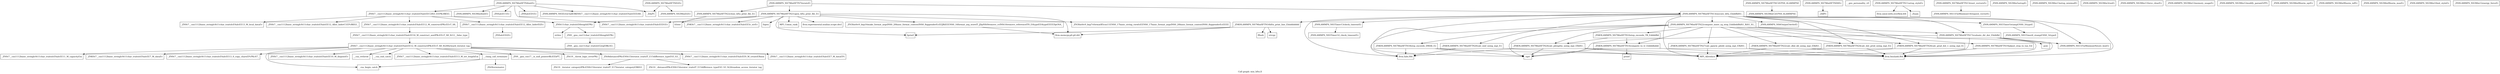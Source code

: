 digraph "Call graph: min_hftn.ll" {
	label="Call graph: min_hftn.ll";

	Node0x55705c28a290 [shape=record,label="{_ZNSt7__cxx1112basic_stringIcSt11char_traitsIcESaIcEE12_Alloc_hiderC1EPcRKS3_}"];
	Node0x55705c1dfc30 [shape=record,label="{_ZN9LAMMPS_NS7MinHFTNC2EPNS_6LAMMPSE}"];
	Node0x55705c1dfc30 -> Node0x55705c20b2c0;
	Node0x55705c20b2c0 [shape=record,label="{_ZN9LAMMPS_NS3MinC2EPNS_6LAMMPSE}"];
	Node0x55705c208a60 [shape=record,label="{_ZN9LAMMPS_NS7MinHFTND2Ev}"];
	Node0x55705c208a60 -> Node0x55705c1e8760;
	Node0x55705c208a60 -> Node0x55705c1e7870;
	Node0x55705c1e8760 [shape=record,label="{_ZdaPv}"];
	Node0x55705c1e7870 [shape=record,label="{_ZN9LAMMPS_NS3MinD2Ev}"];
	Node0x55705c22b030 [shape=record,label="{_ZN9LAMMPS_NS7MinHFTND0Ev}"];
	Node0x55705c22b030 -> Node0x55705c23e330;
	Node0x55705c23e330 [shape=record,label="{_ZdlPv}"];
	Node0x55705c23d440 [shape=record,label="{_ZN9LAMMPS_NS7MinHFTN4initEv}"];
	Node0x55705c23d440 -> Node0x55705c23aa30;
	Node0x55705c23d440 -> Node0x55705c22f7d0;
	Node0x55705c23d440 -> Node0x55705c2119a0;
	Node0x55705c23d440 -> Node0x55705c1e8760;
	Node0x55705c23d440 -> Node0x55705c256370;
	Node0x55705c23d440 -> Node0x55705c270550;
	Node0x55705c23d440 -> Node0x55705c26f130;
	Node0x55705c23aa30 [shape=record,label="{_ZN9LAMMPS_NS3Min4initEv}"];
	Node0x55705c270550 [shape=record,label="{_ZN9LAMMPS_NS5Error3allERKNSt7__cxx1112basic_stringIcSt11char_traitsIcESaIcEEEiS8_}"];
	Node0x55705c22f7d0 [shape=record,label="{_ZNSaIcEC1Ev}"];
	Node0x55705c2119a0 [shape=record,label="{_ZNSt7__cxx1112basic_stringIcSt11char_traitsIcESaIcEEC2IS3_EEPKcRKS3_}"];
	Node0x55705c2119a0 -> Node0x55705c27e270;
	Node0x55705c2119a0 -> Node0x55705c28a290;
	Node0x55705c2119a0 -> Node0x55705c289e60;
	Node0x55705c2119a0 -> Node0x55705c2824a0;
	Node0x55705c2119a0 -> Node0x55705c2818a0;
	Node0x55705c2a4ad0 [shape=record,label="{_ZN9LAMMPS_NS7MinHFTN7iterateEi}"];
	Node0x55705c2a4ad0 -> Node0x55705c2aebb0;
	Node0x55705c2a4ad0 -> Node0x55705c2ae000;
	Node0x55705c2a4ad0 -> Node0x55705c2bffd0;
	Node0x55705c2824a0 [shape=record,label="{_ZNSt7__cxx1112basic_stringIcSt11char_traitsIcESaIcEE12_M_constructIPKcEEvT_S8_}"];
	Node0x55705c2824a0 -> Node0x55705c1d3dc0;
	Node0x55705c29e010 [shape=record,label="{__gxx_personality_v0}"];
	Node0x55705c26f130 [shape=record,label="{_ZNSt7__cxx1112basic_stringIcSt11char_traitsIcESaIcEED1Ev}"];
	Node0x55705c256370 [shape=record,label="{_ZNSaIcED1Ev}"];
	Node0x55705c29a2d0 [shape=record,label="{_ZN9LAMMPS_NS7MinHFTN11setup_styleEv}"];
	Node0x55705c29a2d0 -> Node0x55705c2947f0;
	Node0x55705c29a2d0 -> Node0x55705c294420;
	Node0x55705c2947f0 [shape=record,label="{llvm.umul.with.overflow.i64}"];
	Node0x55705c294420 [shape=record,label="{_Znam}"];
	Node0x55705c2a8280 [shape=record,label="{_ZN9LAMMPS_NS7MinHFTN13reset_vectorsEv}"];
	Node0x55705c2a8280 -> Node0x55705c2b6c30;
	Node0x55705c2b6c30 [shape=record,label="{_ZN9LAMMPS_NS11FixMinimize14request_vectorEi}"];
	Node0x55705c2aebb0 [shape=record,label="{_ZN9LAMMPS_NS7MinHFTN21open_hftn_print_file_Ev}"];
	Node0x55705c2aebb0 -> Node0x55705c2c9c10;
	Node0x55705c2aebb0 -> Node0x55705c289e60;
	Node0x55705c2aebb0 -> Node0x55705c2c6ff0;
	Node0x55705c2aebb0 -> Node0x55705c2c3630;
	Node0x55705c2aebb0 -> Node0x55705c2b4650;
	Node0x55705c2aebb0 -> Node0x55705c2ddba0;
	Node0x55705c2aebb0 -> Node0x55705c2b0a90;
	Node0x55705c2aebb0 -> Node0x55705c2d4290;
	Node0x55705c2aebb0 -> Node0x55705c26f130;
	Node0x55705c2aebb0 -> Node0x55705c2e1b00;
	Node0x55705c2ddba0 [shape=record,label="{_ZN3fmt6v9_lmp7vformatB5cxx11ENS0_17basic_string_viewIcEENS0_17basic_format_argsINS0_20basic_format_contextINS0_8appenderEcEEEE}"];
	Node0x55705c2ae000 [shape=record,label="{_ZN9LAMMPS_NS7MinHFTN13execute_hftn_EbddRdS1_}"];
	Node0x55705c2ae000 -> Node0x55705c2ee5b0;
	Node0x55705c2ae000 -> Node0x55705c2e9730;
	Node0x55705c2ae000 -> Node0x55705c2e5f00;
	Node0x55705c2ae000 -> Node0x55705c2ce640;
	Node0x55705c2ae000 -> Node0x55705c264210;
	Node0x55705c2ae000 -> Node0x55705c25d4f0;
	Node0x55705c2ae000 -> Node0x55705c259650;
	Node0x55705c2ae000 -> Node0x55705c318ef0;
	Node0x55705c2ae000 -> Node0x55705c31d8d0;
	Node0x55705c2ae000 -> Node0x55705c30faf0;
	Node0x55705c2ae000 -> Node0x55705c2f7b30;
	Node0x55705c2ae000 -> Node0x55705c304ab0;
	Node0x55705c2ae000 -> Node0x55705c30b330;
	Node0x55705c2ae000 -> Node0x55705c2f3bf0;
	Node0x55705c2bffd0 [shape=record,label="{_ZN9LAMMPS_NS7MinHFTN22close_hftn_print_file_Ev}"];
	Node0x55705c2bffd0 -> Node0x55705c30e6b0;
	Node0x55705c2ee5b0 [shape=record,label="{_ZN9LAMMPS_NS11FixMinimize9store_boxEv}"];
	Node0x55705c2e9730 [shape=record,label="{_ZNK9LAMMPS_NS7MinHFTN20calc_xinf_using_mpi_Ev}"];
	Node0x55705c2e9730 -> Node0x55705c304ab0;
	Node0x55705c2e9730 -> Node0x55705c2e5f00;
	Node0x55705c2e5f00 [shape=record,label="{MPI_Allreduce}"];
	Node0x55705c2ce640 [shape=record,label="{sqrt}"];
	Node0x55705c264210 [shape=record,label="{_ZNK9LAMMPS_NS7MinHFTN16hftn_print_line_Ebiiddidddd}"];
	Node0x55705c264210 -> Node0x55705c2c3630;
	Node0x55705c264210 -> Node0x55705c1e89d0;
	Node0x55705c264210 -> Node0x55705c2e1b00;
	Node0x55705c264210 -> Node0x55705c32f280;
	Node0x55705c25d4f0 [shape=record,label="{_ZN9LAMMPS_NS5Timer13check_timeoutEi}"];
	Node0x55705c25d4f0 -> Node0x55705c1bd060;
	Node0x55705c259650 [shape=record,label="{_ZN9LAMMPS_NS7MinHFTN22compute_inner_cg_step_EddibddRdS1_RiS1_S1_}"];
	Node0x55705c259650 -> Node0x55705c1baa10;
	Node0x55705c259650 -> Node0x55705c2ce640;
	Node0x55705c259650 -> Node0x55705c30faf0;
	Node0x55705c259650 -> Node0x55705c2f7b30;
	Node0x55705c259650 -> Node0x55705c304ab0;
	Node0x55705c259650 -> Node0x55705c33c270;
	Node0x55705c259650 -> Node0x55705c1cbc30;
	Node0x55705c259650 -> Node0x55705c2f3bf0;
	Node0x55705c259650 -> Node0x55705c1bb590;
	Node0x55705c259650 -> Node0x55705c33c510;
	Node0x55705c259650 -> Node0x55705c1c78d0;
	Node0x55705c259650 -> Node0x55705c1bd310;
	Node0x55705c259650 -> Node0x55705c30b330;
	Node0x55705c304ab0 [shape=record,label="{llvm.fabs.f64}"];
	Node0x55705c2f7b30 [shape=record,label="{_ZNK9LAMMPS_NS7MinHFTN24calc_dot_prod_using_mpi_Eii}"];
	Node0x55705c2f7b30 -> Node0x55705c30faf0;
	Node0x55705c2f7b30 -> Node0x55705c2e5f00;
	Node0x55705c30faf0 [shape=record,label="{llvm.fmuladd.f64}"];
	Node0x55705c318ef0 [shape=record,label="{_ZN9LAMMPS_NS5Timer5stampENS0_5ttypeE}"];
	Node0x55705c318ef0 -> Node0x55705c1de0e0;
	Node0x55705c31d8d0 [shape=record,label="{_ZN9LAMMPS_NS6Output5writeEl}"];
	Node0x55705c1bb590 [shape=record,label="{_ZNK9LAMMPS_NS7MinHFTN22calc_dhd_dd_using_mpi_ERdS1_}"];
	Node0x55705c1bb590 -> Node0x55705c30faf0;
	Node0x55705c1bb590 -> Node0x55705c2e5f00;
	Node0x55705c2f3bf0 [shape=record,label="{_ZN9LAMMPS_NS7MinHFTN17evaluate_dir_der_EbiibRd}"];
	Node0x55705c2f3bf0 -> Node0x55705c30faf0;
	Node0x55705c2f3bf0 -> Node0x55705c2e5f00;
	Node0x55705c2f3bf0 -> Node0x55705c2ee5b0;
	Node0x55705c2f3bf0 -> Node0x55705c2ce640;
	Node0x55705c2f3bf0 -> Node0x55705c1e4460;
	Node0x55705c30b330 [shape=record,label="{_ZNK9LAMMPS_NS7MinHFTN26calc_grad_dot_v_using_mpi_Ei}"];
	Node0x55705c30b330 -> Node0x55705c30faf0;
	Node0x55705c30b330 -> Node0x55705c2e5f00;
	Node0x55705c1bd310 [shape=record,label="{_ZNK9LAMMPS_NS7MinHFTN14compute_to_tr_Eddddbddd}"];
	Node0x55705c1bd310 -> Node0x55705c1d8e10;
	Node0x55705c1bd310 -> Node0x55705c30faf0;
	Node0x55705c1bd310 -> Node0x55705c2ce640;
	Node0x55705c1baa10 [shape=record,label="{_ZNK9LAMMPS_NS7MinHFTN24calc_plengths_using_mpi_ERdS1_}"];
	Node0x55705c1baa10 -> Node0x55705c30faf0;
	Node0x55705c1baa10 -> Node0x55705c304ab0;
	Node0x55705c1baa10 -> Node0x55705c2ce640;
	Node0x55705c1baa10 -> Node0x55705c2e5f00;
	Node0x55705c1c78d0 [shape=record,label="{_ZNK9LAMMPS_NS7MinHFTN27calc_ppnew_pdold_using_mpi_ERdS1_}"];
	Node0x55705c1c78d0 -> Node0x55705c30faf0;
	Node0x55705c1c78d0 -> Node0x55705c2e5f00;
	Node0x55705c33c510 [shape=record,label="{_ZNK9LAMMPS_NS7MinHFTN16step_exceeds_TR_EddddRd}"];
	Node0x55705c33c510 -> Node0x55705c1baa10;
	Node0x55705c33c510 -> Node0x55705c1bd310;
	Node0x55705c33c270 [shape=record,label="{_ZN9LAMMPS_NS7MinHFTN19adjust_step_to_tau_Ed}"];
	Node0x55705c33c270 -> Node0x55705c30faf0;
	Node0x55705c1cbc30 [shape=record,label="{_ZNK9LAMMPS_NS7MinHFTN18step_exceeds_DMAX_Ev}"];
	Node0x55705c1cbc30 -> Node0x55705c2ce640;
	Node0x55705c1cbc30 -> Node0x55705c304ab0;
	Node0x55705c1cbc30 -> Node0x55705c2e5f00;
	Node0x55705c1d8e10 [shape=record,label="{printf}"];
	Node0x55705c1e4460 [shape=record,label="{pow}"];
	Node0x55705c2c9c10 [shape=record,label="{MPI_Comm_rank}"];
	Node0x55705c2d4290 [shape=record,label="{fopen}"];
	Node0x55705c2b0a90 [shape=record,label="{_ZNKSt7__cxx1112basic_stringIcSt11char_traitsIcESaIcEE5c_strEv}"];
	Node0x55705c2e1b00 [shape=record,label="{fprintf}"];
	Node0x55705c2c3630 [shape=record,label="{llvm.memcpy.p0.p0.i64}"];
	Node0x55705c32f280 [shape=record,label="{strcpy}"];
	Node0x55705c1e89d0 [shape=record,label="{fflush}"];
	Node0x55705c30e6b0 [shape=record,label="{fclose}"];
	Node0x55705c1d35e0 [shape=record,label="{_ZN9LAMMPS_NS3Min5setupEi}"];
	Node0x55705c1bd5b0 [shape=record,label="{_ZN9LAMMPS_NS3Min13setup_minimalEi}"];
	Node0x55705c1bb410 [shape=record,label="{_ZN9LAMMPS_NS3Min3runEi}"];
	Node0x55705c1bd520 [shape=record,label="{_ZN9LAMMPS_NS3Min11force_clearEv}"];
	Node0x55705c215250 [shape=record,label="{_ZN9LAMMPS_NS3Min12memory_usageEv}"];
	Node0x55705c22bf30 [shape=record,label="{_ZN9LAMMPS_NS3Min12modify_paramEiPPc}"];
	Node0x55705c1ce360 [shape=record,label="{_ZN9LAMMPS_NS3Min9fnorm_sqrEv}"];
	Node0x55705c1d4070 [shape=record,label="{_ZN9LAMMPS_NS3Min9fnorm_infEv}"];
	Node0x55705c1c7d10 [shape=record,label="{_ZN9LAMMPS_NS3Min9fnorm_maxEv}"];
	Node0x55705c1cb130 [shape=record,label="{_ZN9LAMMPS_NS3Min10init_styleEv}"];
	Node0x55705c1cc7e0 [shape=record,label="{_ZN9LAMMPS_NS3Min12energy_forceEi}"];
	Node0x55705c1bd060 [shape=record,label="{_ZN9LAMMPS_NS5Timer14_check_timeoutEv}"];
	Node0x55705c1de0e0 [shape=record,label="{_ZN9LAMMPS_NS5Timer6_stampENS0_5ttypeE}"];
	Node0x55705c27e270 [shape=record,label="{_ZNSt7__cxx1112basic_stringIcSt11char_traitsIcESaIcEE13_M_local_dataEv}"];
	Node0x55705c289e60 [shape=record,label="{_ZNSt11char_traitsIcE6lengthEPKc}"];
	Node0x55705c289e60 -> Node0x55705c1d5640;
	Node0x55705c289e60 -> Node0x55705c1d6fd0;
	Node0x55705c2818a0 [shape=record,label="{_ZNSt7__cxx1112basic_stringIcSt11char_traitsIcESaIcEE12_Alloc_hiderD2Ev}"];
	Node0x55705c2818a0 -> Node0x55705c1cf4f0;
	Node0x55705c1d3dc0 [shape=record,label="{_ZNSt7__cxx1112basic_stringIcSt11char_traitsIcESaIcEE16_M_construct_auxIPKcEEvT_S8_St12__false_type}"];
	Node0x55705c1d3dc0 -> Node0x55705c1ff750;
	Node0x55705c1ff750 [shape=record,label="{_ZNSt7__cxx1112basic_stringIcSt11char_traitsIcESaIcEE12_M_constructIPKcEEvT_S8_St20forward_iterator_tag}"];
	Node0x55705c1ff750 -> Node0x55705c1da0c0;
	Node0x55705c1ff750 -> Node0x55705c1df470;
	Node0x55705c1ff750 -> Node0x55705c1e3d40;
	Node0x55705c1ff750 -> Node0x55705c1e79f0;
	Node0x55705c1ff750 -> Node0x55705c1d6300;
	Node0x55705c1ff750 -> Node0x55705c34b680;
	Node0x55705c1ff750 -> Node0x55705c34b700;
	Node0x55705c1ff750 -> Node0x55705c34b780;
	Node0x55705c1ff750 -> Node0x55705c34b800;
	Node0x55705c1ff750 -> Node0x55705c34bb10;
	Node0x55705c1ff750 -> Node0x55705c34bb90;
	Node0x55705c1ff750 -> Node0x55705c34bc10;
	Node0x55705c1ff750 -> Node0x55705c34bc90;
	Node0x55705c1ff750 -> Node0x55705c1ed7a0;
	Node0x55705c1da0c0 [shape=record,label="{_ZN9__gnu_cxx17__is_null_pointerIKcEEbPT_}"];
	Node0x55705c1df470 [shape=record,label="{_ZSt19__throw_logic_errorPKc}"];
	Node0x55705c1e3d40 [shape=record,label="{_ZSt8distanceIPKcENSt15iterator_traitsIT_E15difference_typeES3_S3_}"];
	Node0x55705c1e3d40 -> Node0x55705c1efd10;
	Node0x55705c1e3d40 -> Node0x55705c1f11b0;
	Node0x55705c1d6300 [shape=record,label="{_ZNSt7__cxx1112basic_stringIcSt11char_traitsIcESaIcEE7_M_dataEPc}"];
	Node0x55705c1e79f0 [shape=record,label="{_ZNSt7__cxx1112basic_stringIcSt11char_traitsIcESaIcEE9_M_createERmm}"];
	Node0x55705c34b680 [shape=record,label="{_ZNSt7__cxx1112basic_stringIcSt11char_traitsIcESaIcEE11_M_capacityEm}"];
	Node0x55705c34b780 [shape=record,label="{_ZNSt7__cxx1112basic_stringIcSt11char_traitsIcESaIcEE13_S_copy_charsEPcPKcS7_}"];
	Node0x55705c34b700 [shape=record,label="{_ZNKSt7__cxx1112basic_stringIcSt11char_traitsIcESaIcEE7_M_dataEv}"];
	Node0x55705c34b800 [shape=record,label="{__cxa_begin_catch}"];
	Node0x55705c34bb10 [shape=record,label="{_ZNSt7__cxx1112basic_stringIcSt11char_traitsIcESaIcEE10_M_disposeEv}"];
	Node0x55705c34bb90 [shape=record,label="{__cxa_rethrow}"];
	Node0x55705c34bc10 [shape=record,label="{__cxa_end_catch}"];
	Node0x55705c1ed7a0 [shape=record,label="{__clang_call_terminate}"];
	Node0x55705c1ed7a0 -> Node0x55705c34b800;
	Node0x55705c1ed7a0 -> Node0x55705c1fe9d0;
	Node0x55705c1fe9d0 [shape=record,label="{_ZSt9terminatev}"];
	Node0x55705c34bc90 [shape=record,label="{_ZNSt7__cxx1112basic_stringIcSt11char_traitsIcESaIcEE13_M_set_lengthEm}"];
	Node0x55705c1f11b0 [shape=record,label="{_ZSt10__distanceIPKcENSt15iterator_traitsIT_E15difference_typeES3_S3_St26random_access_iterator_tag}"];
	Node0x55705c1efd10 [shape=record,label="{_ZSt19__iterator_categoryIPKcENSt15iterator_traitsIT_E17iterator_categoryERKS3_}"];
	Node0x55705c1d5640 [shape=record,label="{_ZN9__gnu_cxx11char_traitsIcE6lengthEPKc}"];
	Node0x55705c1d5640 -> Node0x55705c2013d0;
	Node0x55705c1d6fd0 [shape=record,label="{strlen}"];
	Node0x55705c2013d0 [shape=record,label="{_ZN9__gnu_cxx11char_traitsIcE2eqERKcS3_}"];
	Node0x55705c1cf4f0 [shape=record,label="{_ZNSaIcED2Ev}"];
	Node0x55705c2b4650 [shape=record,label="{_ZN3fmt6v9_lmp16make_format_argsINS0_20basic_format_contextINS0_8appenderEcEEJRiEEENS0_16format_arg_storeIT_JDpNSt9remove_cvINSt16remove_referenceIT0_E4typeEE4typeEEEEDpOSA_}"];
	Node0x55705c2b4650 -> Node0x55705c2c3630;
	Node0x55705c2c6ff0 [shape=record,label="{llvm.experimental.noalias.scope.decl}"];
}
